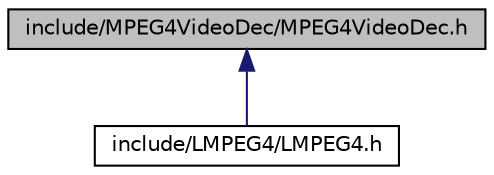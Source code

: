 digraph G
{
  edge [fontname="Helvetica",fontsize="10",labelfontname="Helvetica",labelfontsize="10"];
  node [fontname="Helvetica",fontsize="10",shape=record];
  Node1 [label="include/MPEG4VideoDec/MPEG4VideoDec.h",height=0.2,width=0.4,color="black", fillcolor="grey75", style="filled" fontcolor="black"];
  Node1 -> Node2 [dir="back",color="midnightblue",fontsize="10",style="solid",fontname="Helvetica"];
  Node2 [label="include/LMPEG4/LMPEG4.h",height=0.2,width=0.4,color="black", fillcolor="white", style="filled",URL="$_l_m_p_e_g4_8h.html"];
}

